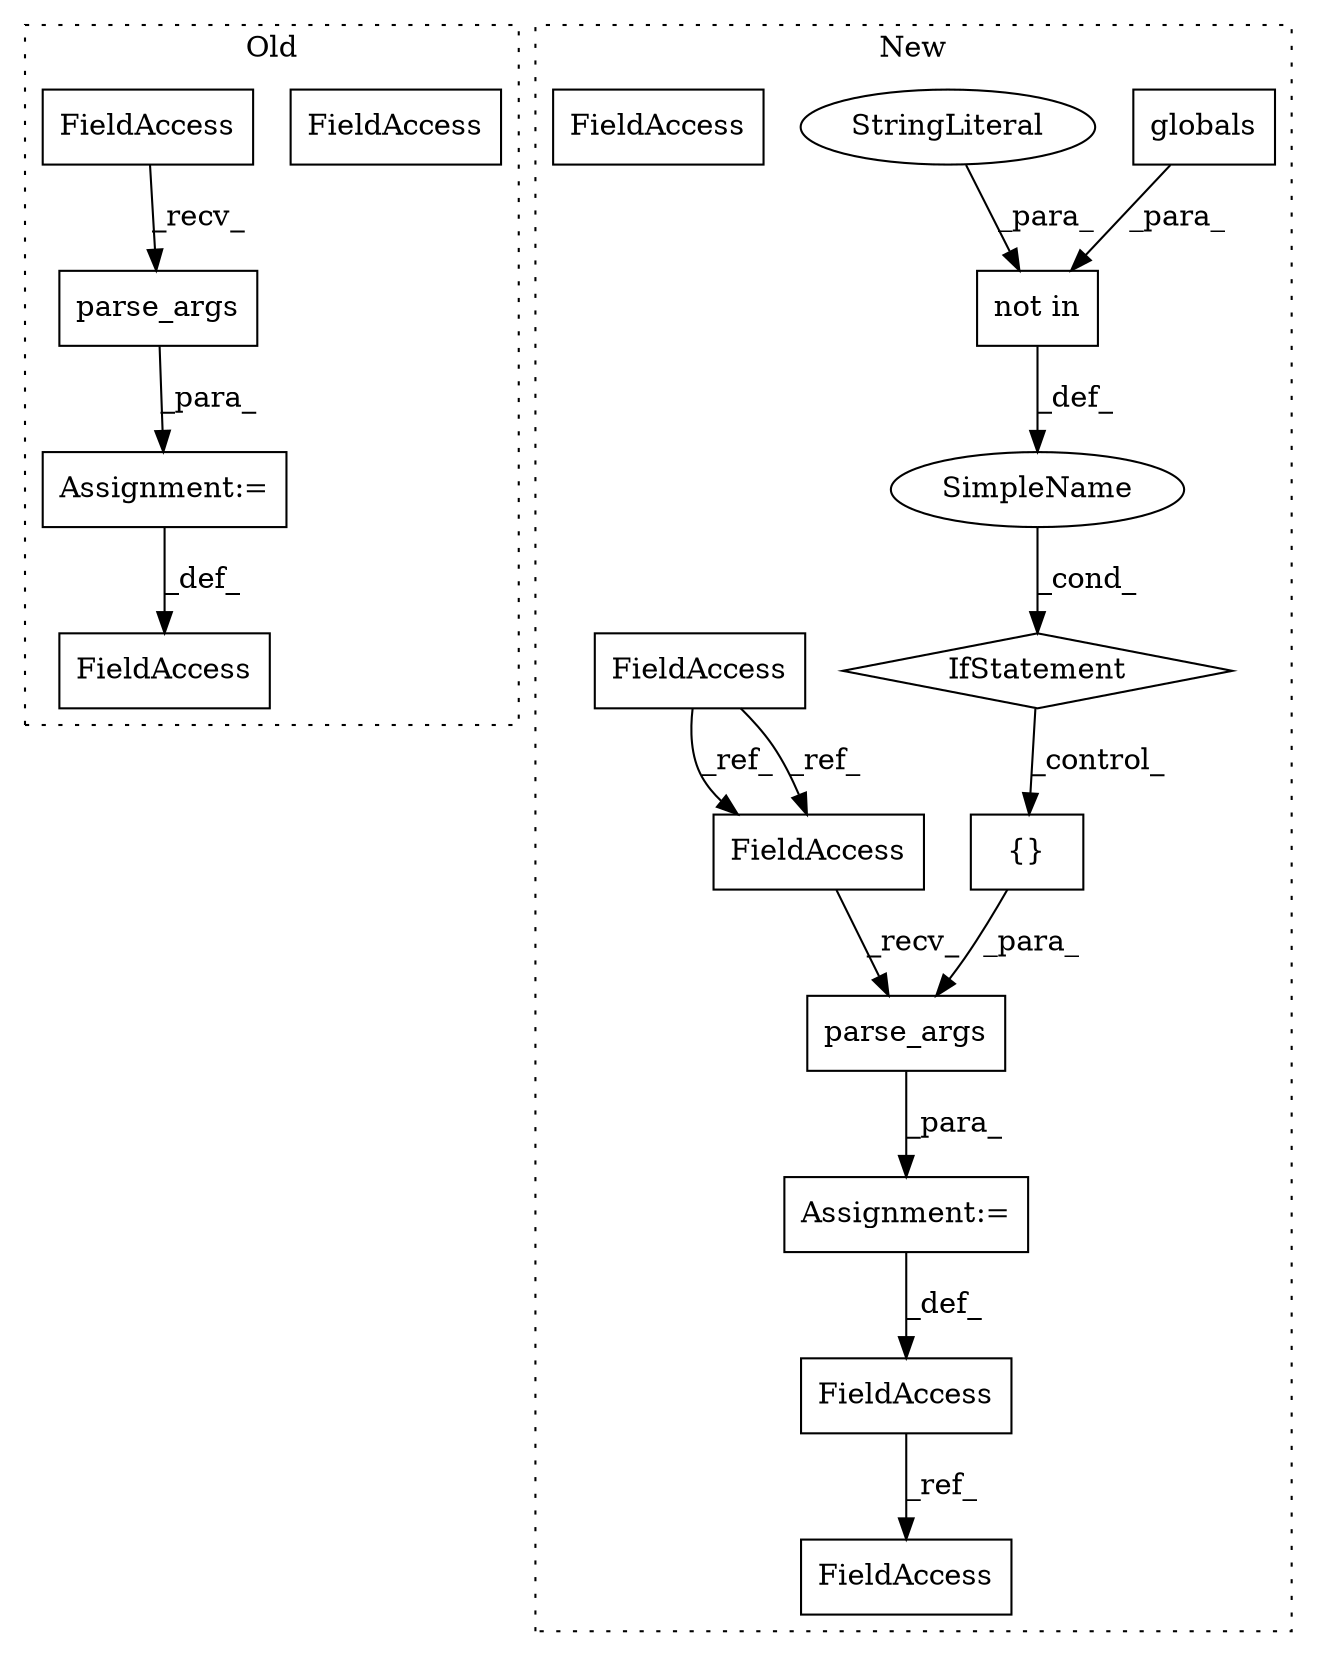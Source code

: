 digraph G {
subgraph cluster0 {
1 [label="parse_args" a="32" s="1038" l="12" shape="box"];
9 [label="Assignment:=" a="7" s="1030" l="1" shape="box"];
12 [label="FieldAccess" a="22" s="1026" l="4" shape="box"];
14 [label="FieldAccess" a="22" s="1031" l="6" shape="box"];
18 [label="FieldAccess" a="22" s="1031" l="6" shape="box"];
label = "Old";
style="dotted";
}
subgraph cluster1 {
2 [label="not in" a="108" s="1165" l="27" shape="box"];
3 [label="globals" a="32" s="1183" l="9" shape="box"];
4 [label="{}" a="4" s="1205" l="2" shape="box"];
5 [label="IfStatement" a="25" s="1193" l="3" shape="diamond"];
6 [label="SimpleName" a="42" s="" l="" shape="ellipse"];
7 [label="StringLiteral" a="45" s="1165" l="10" shape="ellipse"];
8 [label="parse_args" a="32" s="1147,1214" l="11,1" shape="box"];
10 [label="Assignment:=" a="7" s="1139" l="1" shape="box"];
11 [label="FieldAccess" a="22" s="1140" l="6" shape="box"];
13 [label="FieldAccess" a="22" s="1135" l="4" shape="box"];
15 [label="FieldAccess" a="22" s="928" l="6" shape="box"];
16 [label="FieldAccess" a="22" s="1248" l="4" shape="box"];
17 [label="FieldAccess" a="22" s="1140" l="6" shape="box"];
label = "New";
style="dotted";
}
1 -> 9 [label="_para_"];
2 -> 6 [label="_def_"];
3 -> 2 [label="_para_"];
4 -> 8 [label="_para_"];
5 -> 4 [label="_control_"];
6 -> 5 [label="_cond_"];
7 -> 2 [label="_para_"];
8 -> 10 [label="_para_"];
9 -> 12 [label="_def_"];
10 -> 13 [label="_def_"];
13 -> 16 [label="_ref_"];
15 -> 17 [label="_ref_"];
15 -> 17 [label="_ref_"];
17 -> 8 [label="_recv_"];
18 -> 1 [label="_recv_"];
}